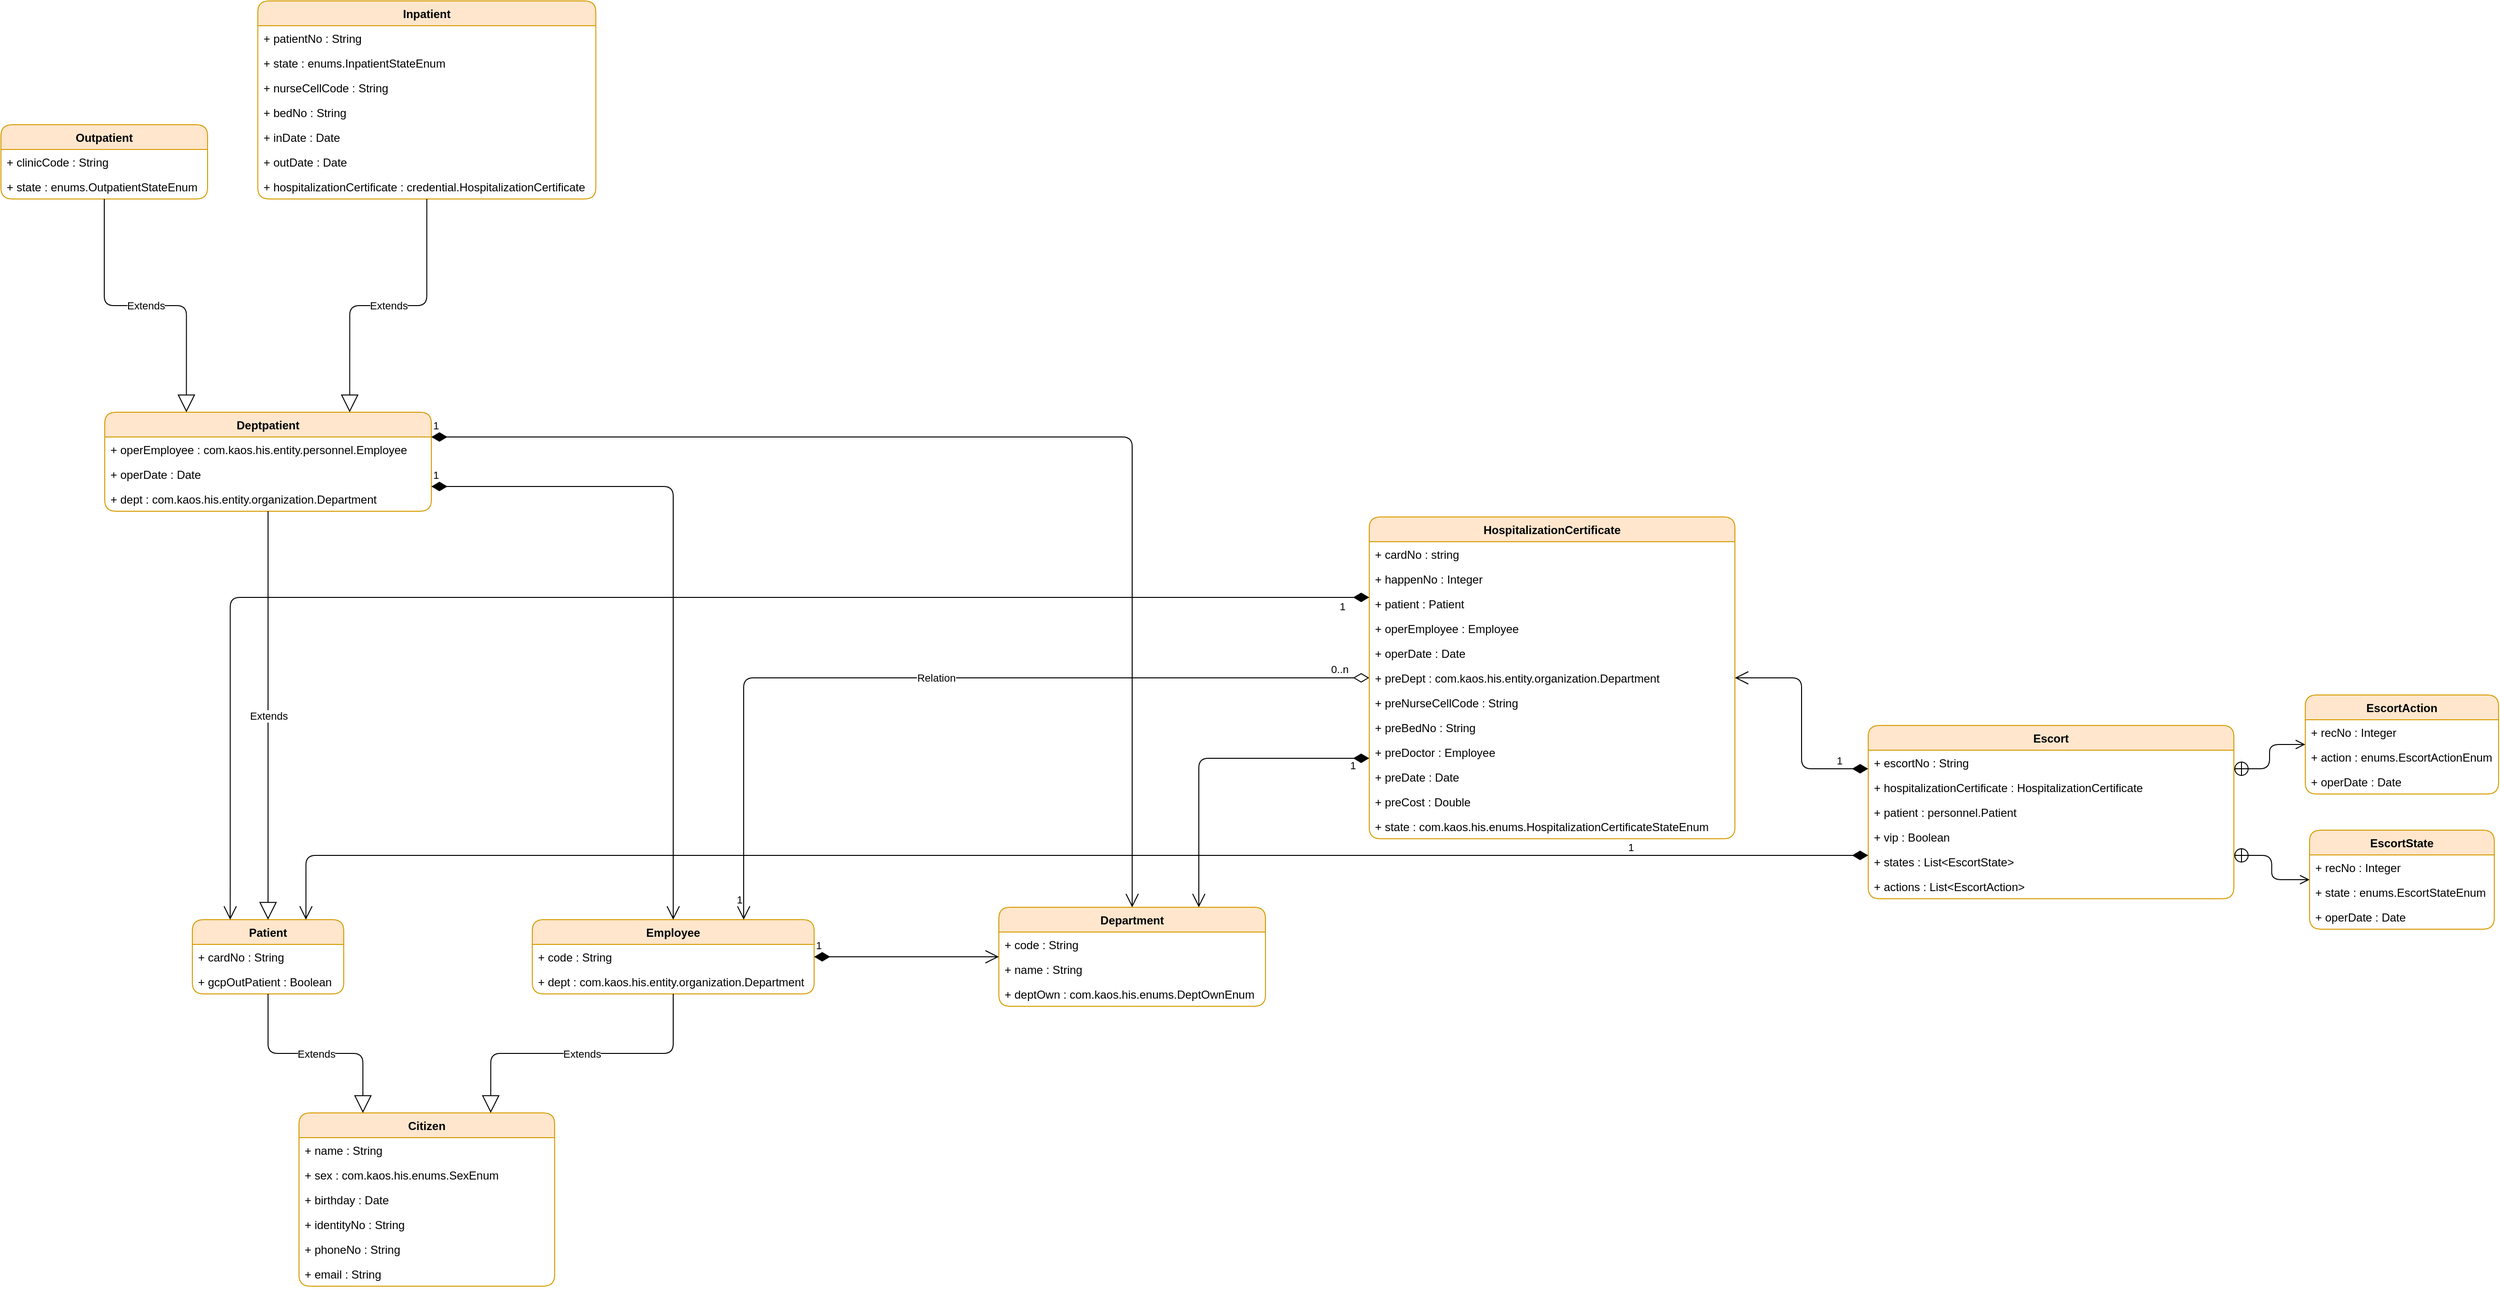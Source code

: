 <mxfile>
    <diagram id="VqwePKhzc85bmfiMxgn3" name="Page-1">
        <mxGraphModel dx="1890" dy="-730" grid="0" gridSize="10" guides="1" tooltips="1" connect="1" arrows="1" fold="1" page="0" pageScale="1" pageWidth="1920" pageHeight="1200" math="0" shadow="0">
            <root>
                <mxCell id="0"/>
                <mxCell id="1" parent="0"/>
                <mxCell id="17" value="Department" style="swimlane;fontStyle=1;align=center;verticalAlign=top;childLayout=stackLayout;horizontal=1;startSize=26;horizontalStack=0;resizeParent=1;resizeParentMax=0;resizeLast=0;collapsible=1;marginBottom=0;rounded=1;shadow=0;strokeColor=#d79b00;fillColor=#ffe6cc;swimlaneFillColor=#ffffff;glass=0;expand=0;resizable=1;rotatable=0;cloneable=0;pointerEvents=0;" parent="1" vertex="1">
                    <mxGeometry x="738" y="2874" width="280" height="104" as="geometry"/>
                </mxCell>
                <mxCell id="18" value="+ code : String" style="text;strokeColor=none;fillColor=none;align=left;verticalAlign=top;spacingLeft=4;spacingRight=4;overflow=hidden;rotatable=0;points=[[0,0.5],[1,0.5]];portConstraint=eastwest;connectable=0;allowArrows=0;recursiveResize=0;expand=0;resizable=0;cloneable=0;deletable=1;pointerEvents=0;" parent="17" vertex="1">
                    <mxGeometry y="26" width="280" height="26" as="geometry"/>
                </mxCell>
                <mxCell id="19" value="+ name : String" style="text;strokeColor=none;fillColor=none;align=left;verticalAlign=top;spacingLeft=4;spacingRight=4;overflow=hidden;rotatable=0;points=[[0,0.5],[1,0.5]];portConstraint=eastwest;connectable=0;allowArrows=0;recursiveResize=0;expand=0;resizable=0;cloneable=0;deletable=1;pointerEvents=0;" parent="17" vertex="1">
                    <mxGeometry y="52" width="280" height="26" as="geometry"/>
                </mxCell>
                <mxCell id="20" value="+ deptOwn : com.kaos.his.enums.DeptOwnEnum" style="text;strokeColor=none;fillColor=none;align=left;verticalAlign=top;spacingLeft=4;spacingRight=4;overflow=hidden;rotatable=0;points=[[0,0.5],[1,0.5]];portConstraint=eastwest;connectable=0;allowArrows=0;recursiveResize=0;expand=0;resizable=0;cloneable=0;deletable=1;pointerEvents=0;" parent="17" vertex="1">
                    <mxGeometry y="78" width="280" height="26" as="geometry"/>
                </mxCell>
                <mxCell id="24" value="Employee" style="swimlane;fontStyle=1;align=center;verticalAlign=top;childLayout=stackLayout;horizontal=1;startSize=26;horizontalStack=0;resizeParent=1;resizeParentMax=0;resizeLast=0;collapsible=1;marginBottom=0;rounded=1;shadow=0;strokeColor=#d79b00;fillColor=#ffe6cc;swimlaneFillColor=#ffffff;glass=0;expand=0;resizable=1;rotatable=0;cloneable=0;pointerEvents=0;" parent="1" vertex="1">
                    <mxGeometry x="248" y="2887" width="296" height="78" as="geometry"/>
                </mxCell>
                <mxCell id="25" value="+ code : String" style="text;strokeColor=none;fillColor=none;align=left;verticalAlign=top;spacingLeft=4;spacingRight=4;overflow=hidden;rotatable=0;points=[[0,0.5],[1,0.5]];portConstraint=eastwest;connectable=0;allowArrows=0;recursiveResize=0;expand=0;resizable=0;cloneable=0;deletable=1;pointerEvents=0;" parent="24" vertex="1">
                    <mxGeometry y="26" width="296" height="26" as="geometry"/>
                </mxCell>
                <mxCell id="27" value="+ dept : com.kaos.his.entity.organization.Department" style="text;strokeColor=none;fillColor=none;align=left;verticalAlign=top;spacingLeft=4;spacingRight=4;overflow=hidden;rotatable=0;points=[[0,0.5],[1,0.5]];portConstraint=eastwest;connectable=0;allowArrows=0;recursiveResize=0;expand=0;resizable=0;cloneable=0;deletable=1;pointerEvents=0;" parent="24" vertex="1">
                    <mxGeometry y="52" width="296" height="26" as="geometry"/>
                </mxCell>
                <mxCell id="28" value="1" style="endArrow=open;html=1;endSize=12;startArrow=diamondThin;startSize=14;startFill=1;edgeStyle=orthogonalEdgeStyle;align=left;verticalAlign=bottom;exitX=1;exitY=0.5;exitDx=0;exitDy=0;entryX=0;entryY=0.5;entryDx=0;entryDy=0;" parent="1" source="24" target="17" edge="1">
                    <mxGeometry x="-1" y="3" relative="1" as="geometry">
                        <mxPoint x="324" y="2790" as="sourcePoint"/>
                        <mxPoint x="484" y="2790" as="targetPoint"/>
                    </mxGeometry>
                </mxCell>
                <mxCell id="8" value="Citizen" style="swimlane;fontStyle=1;align=center;verticalAlign=top;childLayout=stackLayout;horizontal=1;startSize=26;horizontalStack=0;resizeParent=1;resizeParentMax=0;resizeLast=0;collapsible=1;marginBottom=0;rounded=1;shadow=0;strokeColor=#d79b00;fillColor=#ffe6cc;swimlaneFillColor=#ffffff;glass=0;expand=0;resizable=1;rotatable=0;cloneable=0;pointerEvents=0;" parent="1" vertex="1">
                    <mxGeometry x="3.004" y="3089.997" width="268.47" height="182" as="geometry"/>
                </mxCell>
                <mxCell id="9" value="+ name : String" style="text;strokeColor=none;fillColor=none;align=left;verticalAlign=top;spacingLeft=4;spacingRight=4;overflow=hidden;rotatable=0;points=[[0,0.5],[1,0.5]];portConstraint=eastwest;connectable=0;allowArrows=0;recursiveResize=0;expand=0;resizable=0;cloneable=0;deletable=1;pointerEvents=0;" parent="8" vertex="1">
                    <mxGeometry y="26" width="268.47" height="26" as="geometry"/>
                </mxCell>
                <mxCell id="12" value="+ sex : com.kaos.his.enums.SexEnum" style="text;strokeColor=none;fillColor=none;align=left;verticalAlign=top;spacingLeft=4;spacingRight=4;overflow=hidden;rotatable=0;points=[[0,0.5],[1,0.5]];portConstraint=eastwest;connectable=0;allowArrows=0;recursiveResize=0;expand=0;resizable=0;cloneable=0;deletable=1;pointerEvents=0;" parent="8" vertex="1">
                    <mxGeometry y="52" width="268.47" height="26" as="geometry"/>
                </mxCell>
                <mxCell id="13" value="+ birthday : Date" style="text;strokeColor=none;fillColor=none;align=left;verticalAlign=top;spacingLeft=4;spacingRight=4;overflow=hidden;rotatable=0;points=[[0,0.5],[1,0.5]];portConstraint=eastwest;connectable=0;allowArrows=0;recursiveResize=0;expand=0;resizable=0;cloneable=0;deletable=1;pointerEvents=0;" parent="8" vertex="1">
                    <mxGeometry y="78" width="268.47" height="26" as="geometry"/>
                </mxCell>
                <mxCell id="15" value="+ identityNo : String" style="text;strokeColor=none;fillColor=none;align=left;verticalAlign=top;spacingLeft=4;spacingRight=4;overflow=hidden;rotatable=0;points=[[0,0.5],[1,0.5]];portConstraint=eastwest;connectable=0;allowArrows=0;recursiveResize=0;expand=0;resizable=0;cloneable=0;deletable=1;pointerEvents=0;" parent="8" vertex="1">
                    <mxGeometry y="104" width="268.47" height="26" as="geometry"/>
                </mxCell>
                <mxCell id="14" value="+ phoneNo : String" style="text;strokeColor=none;fillColor=none;align=left;verticalAlign=top;spacingLeft=4;spacingRight=4;overflow=hidden;rotatable=0;points=[[0,0.5],[1,0.5]];portConstraint=eastwest;connectable=0;allowArrows=0;recursiveResize=0;expand=0;resizable=0;cloneable=0;deletable=1;pointerEvents=0;" parent="8" vertex="1">
                    <mxGeometry y="130" width="268.47" height="26" as="geometry"/>
                </mxCell>
                <mxCell id="16" value="+ email : String" style="text;strokeColor=none;fillColor=none;align=left;verticalAlign=top;spacingLeft=4;spacingRight=4;overflow=hidden;rotatable=0;points=[[0,0.5],[1,0.5]];portConstraint=eastwest;connectable=0;allowArrows=0;recursiveResize=0;expand=0;resizable=0;cloneable=0;deletable=1;pointerEvents=0;" parent="8" vertex="1">
                    <mxGeometry y="156" width="268.47" height="26" as="geometry"/>
                </mxCell>
                <mxCell id="30" value="Extends" style="endArrow=block;endSize=16;endFill=0;html=1;exitX=0.5;exitY=1;exitDx=0;exitDy=0;edgeStyle=orthogonalEdgeStyle;entryX=0.75;entryY=0;entryDx=0;entryDy=0;" parent="1" source="24" target="8" edge="1">
                    <mxGeometry width="160" relative="1" as="geometry">
                        <mxPoint x="474" y="3032" as="sourcePoint"/>
                        <mxPoint x="634" y="3032" as="targetPoint"/>
                    </mxGeometry>
                </mxCell>
                <mxCell id="31" value="Patient" style="swimlane;fontStyle=1;align=center;verticalAlign=top;childLayout=stackLayout;horizontal=1;startSize=26;horizontalStack=0;resizeParent=1;resizeParentMax=0;resizeLast=0;collapsible=1;marginBottom=0;rounded=1;shadow=0;strokeColor=#d79b00;fillColor=#ffe6cc;swimlaneFillColor=#ffffff;glass=0;expand=0;resizable=1;rotatable=0;cloneable=0;pointerEvents=0;" parent="1" vertex="1">
                    <mxGeometry x="-109" y="2887" width="159" height="78" as="geometry">
                        <mxRectangle x="-109" y="2887" width="67" height="26" as="alternateBounds"/>
                    </mxGeometry>
                </mxCell>
                <mxCell id="32" value="+ cardNo : String" style="text;strokeColor=none;fillColor=none;align=left;verticalAlign=top;spacingLeft=4;spacingRight=4;overflow=hidden;rotatable=0;points=[[0,0.5],[1,0.5]];portConstraint=eastwest;connectable=0;allowArrows=0;recursiveResize=0;expand=0;resizable=0;cloneable=0;deletable=1;pointerEvents=0;" parent="31" vertex="1">
                    <mxGeometry y="26" width="159" height="26" as="geometry"/>
                </mxCell>
                <mxCell id="33" value="+ gcpOutPatient : Boolean" style="text;strokeColor=none;fillColor=none;align=left;verticalAlign=top;spacingLeft=4;spacingRight=4;overflow=hidden;rotatable=0;points=[[0,0.5],[1,0.5]];portConstraint=eastwest;connectable=0;allowArrows=0;recursiveResize=0;expand=0;resizable=0;cloneable=0;deletable=1;pointerEvents=0;" parent="31" vertex="1">
                    <mxGeometry y="52" width="159" height="26" as="geometry"/>
                </mxCell>
                <mxCell id="34" value="Extends" style="endArrow=block;endSize=16;endFill=0;html=1;exitX=0.5;exitY=1;exitDx=0;exitDy=0;edgeStyle=orthogonalEdgeStyle;entryX=0.25;entryY=0;entryDx=0;entryDy=0;" parent="1" source="31" target="8" edge="1">
                    <mxGeometry width="160" relative="1" as="geometry">
                        <mxPoint x="30.64" y="3076.06" as="sourcePoint"/>
                        <mxPoint x="-101.003" y="3201.057" as="targetPoint"/>
                    </mxGeometry>
                </mxCell>
                <mxCell id="35" value="Deptpatient" style="swimlane;fontStyle=1;align=center;verticalAlign=top;childLayout=stackLayout;horizontal=1;startSize=26;horizontalStack=0;resizeParent=1;resizeParentMax=0;resizeLast=0;collapsible=1;marginBottom=0;rounded=1;shadow=0;strokeColor=#d79b00;fillColor=#ffe6cc;swimlaneFillColor=#ffffff;glass=0;expand=0;resizable=1;rotatable=0;cloneable=0;pointerEvents=0;" parent="1" vertex="1">
                    <mxGeometry x="-201" y="2354" width="343" height="104" as="geometry"/>
                </mxCell>
                <mxCell id="36" value="+ operEmployee : com.kaos.his.entity.personnel.Employee" style="text;strokeColor=none;fillColor=none;align=left;verticalAlign=top;spacingLeft=4;spacingRight=4;overflow=hidden;rotatable=0;points=[[0,0.5],[1,0.5]];portConstraint=eastwest;connectable=0;allowArrows=0;recursiveResize=0;expand=0;resizable=0;cloneable=0;deletable=1;pointerEvents=0;" parent="35" vertex="1">
                    <mxGeometry y="26" width="343" height="26" as="geometry"/>
                </mxCell>
                <mxCell id="39" value="+ operDate : Date" style="text;strokeColor=none;fillColor=none;align=left;verticalAlign=top;spacingLeft=4;spacingRight=4;overflow=hidden;rotatable=0;points=[[0,0.5],[1,0.5]];portConstraint=eastwest;connectable=0;allowArrows=0;recursiveResize=0;expand=0;resizable=0;cloneable=0;deletable=1;pointerEvents=0;" parent="35" vertex="1">
                    <mxGeometry y="52" width="343" height="26" as="geometry"/>
                </mxCell>
                <mxCell id="37" value="+ dept : com.kaos.his.entity.organization.Department" style="text;strokeColor=none;fillColor=none;align=left;verticalAlign=top;spacingLeft=4;spacingRight=4;overflow=hidden;rotatable=0;points=[[0,0.5],[1,0.5]];portConstraint=eastwest;connectable=0;allowArrows=0;recursiveResize=0;expand=0;resizable=0;cloneable=0;deletable=1;pointerEvents=0;" parent="35" vertex="1">
                    <mxGeometry y="78" width="343" height="26" as="geometry"/>
                </mxCell>
                <mxCell id="38" value="Extends" style="endArrow=block;endSize=16;endFill=0;html=1;exitX=0.5;exitY=1;exitDx=0;exitDy=0;edgeStyle=orthogonalEdgeStyle;entryX=0.5;entryY=0;entryDx=0;entryDy=0;" parent="1" source="35" target="31" edge="1">
                    <mxGeometry width="160" relative="1" as="geometry">
                        <mxPoint x="29" y="2800" as="sourcePoint"/>
                        <mxPoint x="128.622" y="2924.997" as="targetPoint"/>
                    </mxGeometry>
                </mxCell>
                <mxCell id="40" value="1" style="endArrow=open;html=1;endSize=12;startArrow=diamondThin;startSize=14;startFill=1;edgeStyle=orthogonalEdgeStyle;align=left;verticalAlign=bottom;exitX=1;exitY=0.25;exitDx=0;exitDy=0;entryX=0.5;entryY=0;entryDx=0;entryDy=0;" parent="1" source="35" target="17" edge="1">
                    <mxGeometry x="-1" y="3" relative="1" as="geometry">
                        <mxPoint x="419" y="2784" as="sourcePoint"/>
                        <mxPoint x="771" y="2784" as="targetPoint"/>
                    </mxGeometry>
                </mxCell>
                <mxCell id="41" value="1" style="endArrow=open;html=1;endSize=12;startArrow=diamondThin;startSize=14;startFill=1;edgeStyle=orthogonalEdgeStyle;align=left;verticalAlign=bottom;exitX=1;exitY=0.75;exitDx=0;exitDy=0;entryX=0.5;entryY=0;entryDx=0;entryDy=0;" parent="1" source="35" target="24" edge="1">
                    <mxGeometry x="-1" y="3" relative="1" as="geometry">
                        <mxPoint x="180" y="2787" as="sourcePoint"/>
                        <mxPoint x="847.26" y="3000" as="targetPoint"/>
                    </mxGeometry>
                </mxCell>
                <mxCell id="42" value="Outpatient" style="swimlane;fontStyle=1;align=center;verticalAlign=top;childLayout=stackLayout;horizontal=1;startSize=26;horizontalStack=0;resizeParent=1;resizeParentMax=0;resizeLast=0;collapsible=1;marginBottom=0;rounded=1;shadow=0;strokeColor=#d79b00;fillColor=#ffe6cc;swimlaneFillColor=#ffffff;glass=0;expand=0;resizable=1;rotatable=0;cloneable=0;pointerEvents=0;" parent="1" vertex="1">
                    <mxGeometry x="-310" y="2052" width="217" height="78" as="geometry"/>
                </mxCell>
                <mxCell id="43" value="+ clinicCode : String" style="text;strokeColor=none;fillColor=none;align=left;verticalAlign=top;spacingLeft=4;spacingRight=4;overflow=hidden;rotatable=0;points=[[0,0.5],[1,0.5]];portConstraint=eastwest;connectable=0;allowArrows=0;recursiveResize=0;expand=0;resizable=0;cloneable=0;deletable=1;pointerEvents=0;" parent="42" vertex="1">
                    <mxGeometry y="26" width="217" height="26" as="geometry"/>
                </mxCell>
                <mxCell id="44" value="+ state : enums.OutpatientStateEnum" style="text;strokeColor=none;fillColor=none;align=left;verticalAlign=top;spacingLeft=4;spacingRight=4;overflow=hidden;rotatable=0;points=[[0,0.5],[1,0.5]];portConstraint=eastwest;connectable=0;allowArrows=0;recursiveResize=0;expand=0;resizable=0;cloneable=0;deletable=1;pointerEvents=0;" parent="42" vertex="1">
                    <mxGeometry y="52" width="217" height="26" as="geometry"/>
                </mxCell>
                <mxCell id="45" value="Extends" style="endArrow=block;endSize=16;endFill=0;html=1;exitX=0.5;exitY=1;exitDx=0;exitDy=0;edgeStyle=orthogonalEdgeStyle;entryX=0.25;entryY=0;entryDx=0;entryDy=0;" parent="1" source="42" target="35" edge="1">
                    <mxGeometry width="160" relative="1" as="geometry">
                        <mxPoint x="-221" y="2237" as="sourcePoint"/>
                        <mxPoint x="-221" y="2354" as="targetPoint"/>
                    </mxGeometry>
                </mxCell>
                <mxCell id="46" value="Inpatient" style="swimlane;fontStyle=1;align=center;verticalAlign=top;childLayout=stackLayout;horizontal=1;startSize=26;horizontalStack=0;resizeParent=1;resizeParentMax=0;resizeLast=0;collapsible=1;marginBottom=0;rounded=1;shadow=0;strokeColor=#d79b00;fillColor=#ffe6cc;swimlaneFillColor=#ffffff;glass=0;expand=0;resizable=1;rotatable=0;cloneable=0;pointerEvents=0;" parent="1" vertex="1">
                    <mxGeometry x="-40.26" y="1922" width="355" height="208" as="geometry">
                        <mxRectangle x="77" y="1870" width="77" height="26" as="alternateBounds"/>
                    </mxGeometry>
                </mxCell>
                <mxCell id="47" value="+ patientNo : String" style="text;strokeColor=none;fillColor=none;align=left;verticalAlign=top;spacingLeft=4;spacingRight=4;overflow=hidden;rotatable=0;points=[[0,0.5],[1,0.5]];portConstraint=eastwest;connectable=0;allowArrows=0;recursiveResize=0;expand=0;resizable=0;cloneable=0;deletable=1;pointerEvents=0;" parent="46" vertex="1">
                    <mxGeometry y="26" width="355" height="26" as="geometry"/>
                </mxCell>
                <mxCell id="48" value="+ state : enums.InpatientStateEnum" style="text;strokeColor=none;fillColor=none;align=left;verticalAlign=top;spacingLeft=4;spacingRight=4;overflow=hidden;rotatable=0;points=[[0,0.5],[1,0.5]];portConstraint=eastwest;connectable=0;allowArrows=0;recursiveResize=0;expand=0;resizable=0;cloneable=0;deletable=1;pointerEvents=0;" parent="46" vertex="1">
                    <mxGeometry y="52" width="355" height="26" as="geometry"/>
                </mxCell>
                <mxCell id="50" value="+ nurseCellCode : String" style="text;strokeColor=none;fillColor=none;align=left;verticalAlign=top;spacingLeft=4;spacingRight=4;overflow=hidden;rotatable=0;points=[[0,0.5],[1,0.5]];portConstraint=eastwest;connectable=0;allowArrows=0;recursiveResize=0;expand=0;resizable=0;cloneable=0;deletable=1;pointerEvents=0;" parent="46" vertex="1">
                    <mxGeometry y="78" width="355" height="26" as="geometry"/>
                </mxCell>
                <mxCell id="51" value="+ bedNo : String" style="text;strokeColor=none;fillColor=none;align=left;verticalAlign=top;spacingLeft=4;spacingRight=4;overflow=hidden;rotatable=0;points=[[0,0.5],[1,0.5]];portConstraint=eastwest;connectable=0;allowArrows=0;recursiveResize=0;expand=0;resizable=0;cloneable=0;deletable=1;pointerEvents=0;" parent="46" vertex="1">
                    <mxGeometry y="104" width="355" height="26" as="geometry"/>
                </mxCell>
                <mxCell id="52" value="+ inDate : Date" style="text;strokeColor=none;fillColor=none;align=left;verticalAlign=top;spacingLeft=4;spacingRight=4;overflow=hidden;rotatable=0;points=[[0,0.5],[1,0.5]];portConstraint=eastwest;connectable=0;allowArrows=0;recursiveResize=0;expand=0;resizable=0;cloneable=0;deletable=1;pointerEvents=0;" parent="46" vertex="1">
                    <mxGeometry y="130" width="355" height="26" as="geometry"/>
                </mxCell>
                <mxCell id="53" value="+ outDate : Date" style="text;strokeColor=none;fillColor=none;align=left;verticalAlign=top;spacingLeft=4;spacingRight=4;overflow=hidden;rotatable=0;points=[[0,0.5],[1,0.5]];portConstraint=eastwest;connectable=0;allowArrows=0;recursiveResize=0;expand=0;resizable=0;cloneable=0;deletable=1;pointerEvents=0;" parent="46" vertex="1">
                    <mxGeometry y="156" width="355" height="26" as="geometry"/>
                </mxCell>
                <mxCell id="75" value="+ hospitalizationCertificate : credential.HospitalizationCertificate" style="text;strokeColor=none;fillColor=none;align=left;verticalAlign=top;spacingLeft=4;spacingRight=4;overflow=hidden;rotatable=0;points=[[0,0.5],[1,0.5]];portConstraint=eastwest;connectable=0;allowArrows=0;recursiveResize=0;expand=0;resizable=0;cloneable=0;deletable=1;pointerEvents=0;" parent="46" vertex="1">
                    <mxGeometry y="182" width="355" height="26" as="geometry"/>
                </mxCell>
                <mxCell id="49" value="Extends" style="endArrow=block;endSize=16;endFill=0;html=1;exitX=0.5;exitY=1;exitDx=0;exitDy=0;edgeStyle=orthogonalEdgeStyle;entryX=0.75;entryY=0;entryDx=0;entryDy=0;" parent="1" source="46" target="35" edge="1">
                    <mxGeometry width="160" relative="1" as="geometry">
                        <mxPoint x="-19.5" y="2272" as="sourcePoint"/>
                        <mxPoint x="-19.5" y="2364" as="targetPoint"/>
                    </mxGeometry>
                </mxCell>
                <mxCell id="54" value="HospitalizationCertificate" style="swimlane;fontStyle=1;align=center;verticalAlign=top;childLayout=stackLayout;horizontal=1;startSize=26;horizontalStack=0;resizeParent=1;resizeParentMax=0;resizeLast=0;collapsible=1;marginBottom=0;rounded=1;shadow=0;strokeColor=#d79b00;fillColor=#ffe6cc;swimlaneFillColor=#ffffff;glass=0;expand=0;resizable=1;rotatable=0;cloneable=0;pointerEvents=0;" parent="1" vertex="1">
                    <mxGeometry x="1127" y="2464" width="384" height="338" as="geometry">
                        <mxRectangle x="1127" y="2382" width="171" height="26" as="alternateBounds"/>
                    </mxGeometry>
                </mxCell>
                <mxCell id="56" value="+ cardNo : string" style="text;strokeColor=none;fillColor=none;align=left;verticalAlign=top;spacingLeft=4;spacingRight=4;overflow=hidden;rotatable=0;points=[[0,0.5],[1,0.5]];portConstraint=eastwest;connectable=0;allowArrows=0;recursiveResize=0;expand=0;resizable=0;cloneable=0;deletable=1;pointerEvents=0;" parent="54" vertex="1">
                    <mxGeometry y="26" width="384" height="26" as="geometry"/>
                </mxCell>
                <mxCell id="121" value="+ happenNo : Integer" style="text;strokeColor=none;fillColor=none;align=left;verticalAlign=top;spacingLeft=4;spacingRight=4;overflow=hidden;rotatable=0;points=[[0,0.5],[1,0.5]];portConstraint=eastwest;connectable=0;allowArrows=0;recursiveResize=0;expand=0;resizable=0;cloneable=0;deletable=1;pointerEvents=0;" vertex="1" parent="54">
                    <mxGeometry y="52" width="384" height="26" as="geometry"/>
                </mxCell>
                <mxCell id="55" value="+ patient : Patient" style="text;strokeColor=none;fillColor=none;align=left;verticalAlign=top;spacingLeft=4;spacingRight=4;overflow=hidden;rotatable=0;points=[[0,0.5],[1,0.5]];portConstraint=eastwest;connectable=0;allowArrows=0;recursiveResize=0;expand=0;resizable=0;cloneable=0;deletable=1;pointerEvents=0;" parent="54" vertex="1">
                    <mxGeometry y="78" width="384" height="26" as="geometry"/>
                </mxCell>
                <mxCell id="62" value="+ operEmployee : Employee" style="text;strokeColor=none;fillColor=none;align=left;verticalAlign=top;spacingLeft=4;spacingRight=4;overflow=hidden;rotatable=0;points=[[0,0.5],[1,0.5]];portConstraint=eastwest;connectable=0;allowArrows=0;recursiveResize=0;expand=0;resizable=0;cloneable=0;deletable=1;pointerEvents=0;" parent="54" vertex="1">
                    <mxGeometry y="104" width="384" height="26" as="geometry"/>
                </mxCell>
                <mxCell id="63" value="+ operDate : Date" style="text;strokeColor=none;fillColor=none;align=left;verticalAlign=top;spacingLeft=4;spacingRight=4;overflow=hidden;rotatable=0;points=[[0,0.5],[1,0.5]];portConstraint=eastwest;connectable=0;allowArrows=0;recursiveResize=0;expand=0;resizable=0;cloneable=0;deletable=1;pointerEvents=0;" parent="54" vertex="1">
                    <mxGeometry y="130" width="384" height="26" as="geometry"/>
                </mxCell>
                <mxCell id="59" value="+ preDept : com.kaos.his.entity.organization.Department" style="text;strokeColor=none;fillColor=none;align=left;verticalAlign=top;spacingLeft=4;spacingRight=4;overflow=hidden;rotatable=0;points=[[0,0.5],[1,0.5]];portConstraint=eastwest;connectable=0;allowArrows=0;recursiveResize=0;expand=0;resizable=0;cloneable=0;deletable=1;pointerEvents=0;" parent="54" vertex="1">
                    <mxGeometry y="156" width="384" height="26" as="geometry"/>
                </mxCell>
                <mxCell id="58" value="+ preNurseCellCode : String" style="text;strokeColor=none;fillColor=none;align=left;verticalAlign=top;spacingLeft=4;spacingRight=4;overflow=hidden;rotatable=0;points=[[0,0.5],[1,0.5]];portConstraint=eastwest;connectable=0;allowArrows=0;recursiveResize=0;expand=0;resizable=0;cloneable=0;deletable=1;pointerEvents=0;" parent="54" vertex="1">
                    <mxGeometry y="182" width="384" height="26" as="geometry"/>
                </mxCell>
                <mxCell id="57" value="+ preBedNo : String" style="text;strokeColor=none;fillColor=none;align=left;verticalAlign=top;spacingLeft=4;spacingRight=4;overflow=hidden;rotatable=0;points=[[0,0.5],[1,0.5]];portConstraint=eastwest;connectable=0;allowArrows=0;recursiveResize=0;expand=0;resizable=0;cloneable=0;deletable=1;pointerEvents=0;" parent="54" vertex="1">
                    <mxGeometry y="208" width="384" height="26" as="geometry"/>
                </mxCell>
                <mxCell id="60" value="+ preDoctor : Employee" style="text;strokeColor=none;fillColor=none;align=left;verticalAlign=top;spacingLeft=4;spacingRight=4;overflow=hidden;rotatable=0;points=[[0,0.5],[1,0.5]];portConstraint=eastwest;connectable=0;allowArrows=0;recursiveResize=0;expand=0;resizable=0;cloneable=0;deletable=1;pointerEvents=0;" parent="54" vertex="1">
                    <mxGeometry y="234" width="384" height="26" as="geometry"/>
                </mxCell>
                <mxCell id="61" value="+ preDate : Date" style="text;strokeColor=none;fillColor=none;align=left;verticalAlign=top;spacingLeft=4;spacingRight=4;overflow=hidden;rotatable=0;points=[[0,0.5],[1,0.5]];portConstraint=eastwest;connectable=0;allowArrows=0;recursiveResize=0;expand=0;resizable=0;cloneable=0;deletable=1;pointerEvents=0;" parent="54" vertex="1">
                    <mxGeometry y="260" width="384" height="26" as="geometry"/>
                </mxCell>
                <mxCell id="65" value="+ preCost : Double" style="text;strokeColor=none;fillColor=none;align=left;verticalAlign=top;spacingLeft=4;spacingRight=4;overflow=hidden;rotatable=0;points=[[0,0.5],[1,0.5]];portConstraint=eastwest;connectable=0;allowArrows=0;recursiveResize=0;expand=0;resizable=0;cloneable=0;deletable=1;pointerEvents=0;" parent="54" vertex="1">
                    <mxGeometry y="286" width="384" height="26" as="geometry"/>
                </mxCell>
                <mxCell id="64" value="+ state : com.kaos.his.enums.HospitalizationCertificateStateEnum" style="text;strokeColor=none;fillColor=none;align=left;verticalAlign=top;spacingLeft=4;spacingRight=4;overflow=hidden;rotatable=0;points=[[0,0.5],[1,0.5]];portConstraint=eastwest;connectable=0;allowArrows=0;recursiveResize=0;expand=0;resizable=0;cloneable=0;deletable=1;pointerEvents=0;" parent="54" vertex="1">
                    <mxGeometry y="312" width="384" height="26" as="geometry"/>
                </mxCell>
                <mxCell id="66" value="1" style="endArrow=open;html=1;endSize=12;startArrow=diamondThin;startSize=14;startFill=1;edgeStyle=orthogonalEdgeStyle;align=left;verticalAlign=bottom;entryX=0.75;entryY=0;entryDx=0;entryDy=0;exitX=0;exitY=0.75;exitDx=0;exitDy=0;" parent="1" source="54" target="17" edge="1">
                    <mxGeometry x="-0.867" y="16" relative="1" as="geometry">
                        <mxPoint x="843" y="2778" as="sourcePoint"/>
                        <mxPoint x="874" y="2850" as="targetPoint"/>
                        <mxPoint as="offset"/>
                    </mxGeometry>
                </mxCell>
                <mxCell id="71" value="Relation" style="endArrow=open;html=1;endSize=12;startArrow=diamondThin;startSize=14;startFill=0;edgeStyle=orthogonalEdgeStyle;entryX=0.75;entryY=0;entryDx=0;entryDy=0;exitX=0;exitY=0.5;exitDx=0;exitDy=0;" parent="1" source="54" target="24" edge="1">
                    <mxGeometry relative="1" as="geometry">
                        <mxPoint x="1092" y="2538" as="sourcePoint"/>
                        <mxPoint x="947" y="2621" as="targetPoint"/>
                    </mxGeometry>
                </mxCell>
                <mxCell id="72" value="0..n" style="edgeLabel;resizable=0;html=1;align=left;verticalAlign=top;" parent="71" connectable="0" vertex="1">
                    <mxGeometry x="-1" relative="1" as="geometry">
                        <mxPoint x="-42" y="-22" as="offset"/>
                    </mxGeometry>
                </mxCell>
                <mxCell id="73" value="1" style="edgeLabel;resizable=0;html=1;align=right;verticalAlign=top;" parent="71" connectable="0" vertex="1">
                    <mxGeometry x="1" relative="1" as="geometry">
                        <mxPoint x="-1" y="-34" as="offset"/>
                    </mxGeometry>
                </mxCell>
                <mxCell id="88" value="Escort" style="swimlane;fontStyle=1;align=center;verticalAlign=top;childLayout=stackLayout;horizontal=1;startSize=26;horizontalStack=0;resizeParent=1;resizeParentMax=0;resizeLast=0;collapsible=1;marginBottom=0;rounded=1;shadow=0;strokeColor=#d79b00;fillColor=#ffe6cc;swimlaneFillColor=#ffffff;glass=0;expand=0;resizable=1;rotatable=0;cloneable=0;pointerEvents=0;" parent="1" vertex="1">
                    <mxGeometry x="1651" y="2683" width="384" height="182" as="geometry">
                        <mxRectangle x="1665" y="2619" width="171" height="26" as="alternateBounds"/>
                    </mxGeometry>
                </mxCell>
                <mxCell id="101" value="+ escortNo : String" style="text;strokeColor=none;fillColor=none;align=left;verticalAlign=top;spacingLeft=4;spacingRight=4;overflow=hidden;rotatable=0;points=[[0,0.5],[1,0.5]];portConstraint=eastwest;connectable=0;allowArrows=0;recursiveResize=0;expand=0;resizable=0;cloneable=0;deletable=1;pointerEvents=0;" parent="88" vertex="1">
                    <mxGeometry y="26" width="384" height="26" as="geometry"/>
                </mxCell>
                <mxCell id="89" value="+ hospitalizationCertificate : HospitalizationCertificate" style="text;strokeColor=none;fillColor=none;align=left;verticalAlign=top;spacingLeft=4;spacingRight=4;overflow=hidden;rotatable=0;points=[[0,0.5],[1,0.5]];portConstraint=eastwest;connectable=0;allowArrows=0;recursiveResize=0;expand=0;resizable=0;cloneable=0;deletable=1;pointerEvents=0;" parent="88" vertex="1">
                    <mxGeometry y="52" width="384" height="26" as="geometry"/>
                </mxCell>
                <mxCell id="100" value="+ patient : personnel.Patient" style="text;strokeColor=none;fillColor=none;align=left;verticalAlign=top;spacingLeft=4;spacingRight=4;overflow=hidden;rotatable=0;points=[[0,0.5],[1,0.5]];portConstraint=eastwest;connectable=0;allowArrows=0;recursiveResize=0;expand=0;resizable=0;cloneable=0;deletable=1;pointerEvents=0;" parent="88" vertex="1">
                    <mxGeometry y="78" width="384" height="26" as="geometry"/>
                </mxCell>
                <mxCell id="102" value="+ vip : Boolean" style="text;strokeColor=none;fillColor=none;align=left;verticalAlign=top;spacingLeft=4;spacingRight=4;overflow=hidden;rotatable=0;points=[[0,0.5],[1,0.5]];portConstraint=eastwest;connectable=0;allowArrows=0;recursiveResize=0;expand=0;resizable=0;cloneable=0;deletable=1;pointerEvents=0;" parent="88" vertex="1">
                    <mxGeometry y="104" width="384" height="26" as="geometry"/>
                </mxCell>
                <mxCell id="117" value="+ states : List&lt;EscortState&gt;" style="text;strokeColor=none;fillColor=none;align=left;verticalAlign=top;spacingLeft=4;spacingRight=4;overflow=hidden;rotatable=0;points=[[0,0.5],[1,0.5]];portConstraint=eastwest;connectable=0;allowArrows=0;recursiveResize=0;expand=0;resizable=0;cloneable=0;deletable=1;pointerEvents=0;" parent="88" vertex="1">
                    <mxGeometry y="130" width="384" height="26" as="geometry"/>
                </mxCell>
                <mxCell id="118" value="+ actions : List&lt;EscortAction&gt;" style="text;strokeColor=none;fillColor=none;align=left;verticalAlign=top;spacingLeft=4;spacingRight=4;overflow=hidden;rotatable=0;points=[[0,0.5],[1,0.5]];portConstraint=eastwest;connectable=0;allowArrows=0;recursiveResize=0;expand=0;resizable=0;cloneable=0;deletable=1;pointerEvents=0;" parent="88" vertex="1">
                    <mxGeometry y="156" width="384" height="26" as="geometry"/>
                </mxCell>
                <mxCell id="103" value="EscortState" style="swimlane;fontStyle=1;align=center;verticalAlign=top;childLayout=stackLayout;horizontal=1;startSize=26;horizontalStack=0;resizeParent=1;resizeParentMax=0;resizeLast=0;collapsible=1;marginBottom=0;rounded=1;shadow=0;strokeColor=#d79b00;fillColor=#ffe6cc;swimlaneFillColor=#ffffff;glass=0;expand=0;resizable=1;rotatable=0;cloneable=0;pointerEvents=0;" parent="1" vertex="1">
                    <mxGeometry x="2114.5" y="2793" width="194" height="104" as="geometry">
                        <mxRectangle x="1545" y="2305" width="171" height="26" as="alternateBounds"/>
                    </mxGeometry>
                </mxCell>
                <mxCell id="105" value="+ recNo : Integer" style="text;strokeColor=none;fillColor=none;align=left;verticalAlign=top;spacingLeft=4;spacingRight=4;overflow=hidden;rotatable=0;points=[[0,0.5],[1,0.5]];portConstraint=eastwest;connectable=0;allowArrows=0;recursiveResize=0;expand=0;resizable=0;cloneable=0;deletable=1;pointerEvents=0;" parent="103" vertex="1">
                    <mxGeometry y="26" width="194" height="26" as="geometry"/>
                </mxCell>
                <mxCell id="106" value="+ state : enums.EscortStateEnum" style="text;strokeColor=none;fillColor=none;align=left;verticalAlign=top;spacingLeft=4;spacingRight=4;overflow=hidden;rotatable=0;points=[[0,0.5],[1,0.5]];portConstraint=eastwest;connectable=0;allowArrows=0;recursiveResize=0;expand=0;resizable=0;cloneable=0;deletable=1;pointerEvents=0;" parent="103" vertex="1">
                    <mxGeometry y="52" width="194" height="26" as="geometry"/>
                </mxCell>
                <mxCell id="107" value="+ operDate : Date" style="text;strokeColor=none;fillColor=none;align=left;verticalAlign=top;spacingLeft=4;spacingRight=4;overflow=hidden;rotatable=0;points=[[0,0.5],[1,0.5]];portConstraint=eastwest;connectable=0;allowArrows=0;recursiveResize=0;expand=0;resizable=0;cloneable=0;deletable=1;pointerEvents=0;" parent="103" vertex="1">
                    <mxGeometry y="78" width="194" height="26" as="geometry"/>
                </mxCell>
                <mxCell id="108" value="EscortAction" style="swimlane;fontStyle=1;align=center;verticalAlign=top;childLayout=stackLayout;horizontal=1;startSize=26;horizontalStack=0;resizeParent=1;resizeParentMax=0;resizeLast=0;collapsible=1;marginBottom=0;rounded=1;shadow=0;strokeColor=#d79b00;fillColor=#ffe6cc;swimlaneFillColor=#ffffff;glass=0;expand=0;resizable=1;rotatable=0;cloneable=0;pointerEvents=0;" parent="1" vertex="1">
                    <mxGeometry x="2110" y="2651" width="203" height="104" as="geometry">
                        <mxRectangle x="1545" y="2114" width="171" height="26" as="alternateBounds"/>
                    </mxGeometry>
                </mxCell>
                <mxCell id="110" value="+ recNo : Integer" style="text;strokeColor=none;fillColor=none;align=left;verticalAlign=top;spacingLeft=4;spacingRight=4;overflow=hidden;rotatable=0;points=[[0,0.5],[1,0.5]];portConstraint=eastwest;connectable=0;allowArrows=0;recursiveResize=0;expand=0;resizable=0;cloneable=0;deletable=1;pointerEvents=0;" parent="108" vertex="1">
                    <mxGeometry y="26" width="203" height="26" as="geometry"/>
                </mxCell>
                <mxCell id="111" value="+ action : enums.EscortActionEnum" style="text;strokeColor=none;fillColor=none;align=left;verticalAlign=top;spacingLeft=4;spacingRight=4;overflow=hidden;rotatable=0;points=[[0,0.5],[1,0.5]];portConstraint=eastwest;connectable=0;allowArrows=0;recursiveResize=0;expand=0;resizable=0;cloneable=0;deletable=1;pointerEvents=0;" parent="108" vertex="1">
                    <mxGeometry y="52" width="203" height="26" as="geometry"/>
                </mxCell>
                <mxCell id="112" value="+ operDate : Date" style="text;strokeColor=none;fillColor=none;align=left;verticalAlign=top;spacingLeft=4;spacingRight=4;overflow=hidden;rotatable=0;points=[[0,0.5],[1,0.5]];portConstraint=eastwest;connectable=0;allowArrows=0;recursiveResize=0;expand=0;resizable=0;cloneable=0;deletable=1;pointerEvents=0;" parent="108" vertex="1">
                    <mxGeometry y="78" width="203" height="26" as="geometry"/>
                </mxCell>
                <mxCell id="113" value="" style="endArrow=open;startArrow=circlePlus;endFill=0;startFill=0;endSize=8;html=1;entryX=0;entryY=0.5;entryDx=0;entryDy=0;exitX=1;exitY=0.25;exitDx=0;exitDy=0;edgeStyle=orthogonalEdgeStyle;" parent="1" source="88" target="108" edge="1">
                    <mxGeometry width="160" relative="1" as="geometry">
                        <mxPoint x="1498" y="2021" as="sourcePoint"/>
                        <mxPoint x="1586" y="1963" as="targetPoint"/>
                    </mxGeometry>
                </mxCell>
                <mxCell id="114" value="" style="endArrow=open;startArrow=circlePlus;endFill=0;startFill=0;endSize=8;html=1;entryX=0;entryY=0.5;entryDx=0;entryDy=0;exitX=1;exitY=0.75;exitDx=0;exitDy=0;edgeStyle=orthogonalEdgeStyle;" parent="1" source="88" target="103" edge="1">
                    <mxGeometry width="160" relative="1" as="geometry">
                        <mxPoint x="1263" y="2022" as="sourcePoint"/>
                        <mxPoint x="1657" y="1916" as="targetPoint"/>
                    </mxGeometry>
                </mxCell>
                <mxCell id="115" value="1" style="endArrow=open;html=1;endSize=12;startArrow=diamondThin;startSize=14;startFill=1;edgeStyle=orthogonalEdgeStyle;align=left;verticalAlign=bottom;exitX=0;exitY=0.25;exitDx=0;exitDy=0;entryX=1;entryY=0.5;entryDx=0;entryDy=0;" parent="1" source="88" target="54" edge="1">
                    <mxGeometry x="-0.702" relative="1" as="geometry">
                        <mxPoint x="1138" y="2191" as="sourcePoint"/>
                        <mxPoint x="846" y="2398" as="targetPoint"/>
                        <mxPoint as="offset"/>
                    </mxGeometry>
                </mxCell>
                <mxCell id="116" value="1" style="endArrow=open;html=1;endSize=12;startArrow=diamondThin;startSize=14;startFill=1;edgeStyle=orthogonalEdgeStyle;align=left;verticalAlign=bottom;exitX=0;exitY=0.75;exitDx=0;exitDy=0;entryX=0.75;entryY=0;entryDx=0;entryDy=0;" parent="1" source="88" target="31" edge="1">
                    <mxGeometry x="-0.702" relative="1" as="geometry">
                        <mxPoint x="1332" y="2260" as="sourcePoint"/>
                        <mxPoint x="251" y="2854" as="targetPoint"/>
                        <mxPoint as="offset"/>
                    </mxGeometry>
                </mxCell>
                <mxCell id="120" value="1" style="endArrow=open;html=1;endSize=12;startArrow=diamondThin;startSize=14;startFill=1;edgeStyle=orthogonalEdgeStyle;align=left;verticalAlign=bottom;entryX=0.25;entryY=0;entryDx=0;entryDy=0;exitX=0;exitY=0.25;exitDx=0;exitDy=0;" edge="1" parent="1" source="54" target="31">
                    <mxGeometry x="-0.957" y="18" relative="1" as="geometry">
                        <mxPoint x="1122" y="2362" as="sourcePoint"/>
                        <mxPoint x="314.74" y="2582" as="targetPoint"/>
                        <mxPoint as="offset"/>
                    </mxGeometry>
                </mxCell>
            </root>
        </mxGraphModel>
    </diagram>
</mxfile>